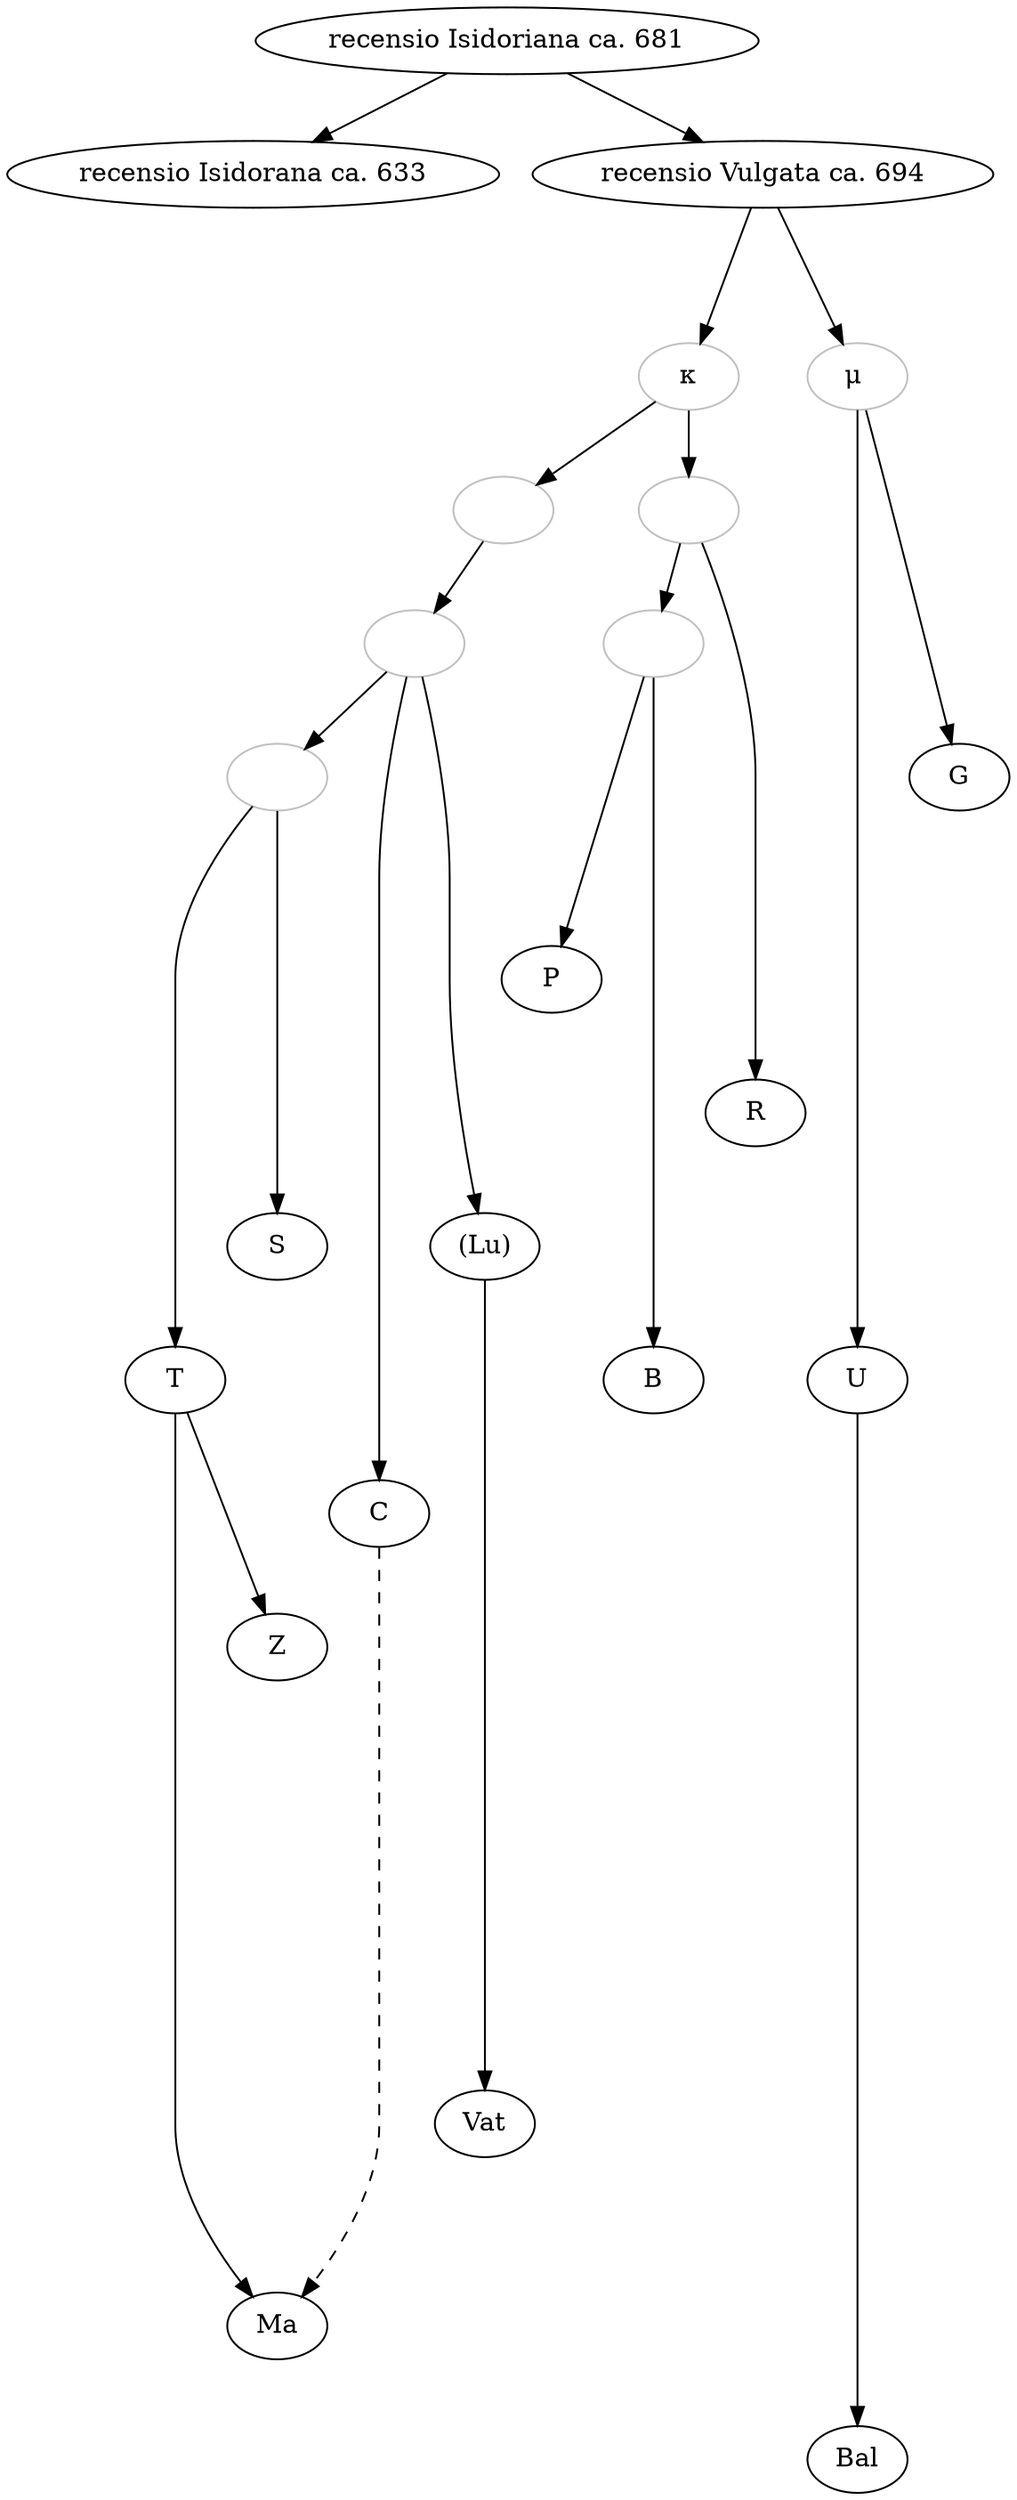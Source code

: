 digraph {

 recensioI-> recensioJ
 recensioI-> recensioV
 recensioV-> kappa[minlen=2]
 kappa->1
 1-> 2
 2-> 3 
 2->C[minlen=5]
 C->Ma [style=dashed]
 2->Lu[minlen=5]
 Lu->Vat[minlen=9]
 3->T[minlen=5]
 T->Z[minlen=2]
 T->Ma[minlen=10]
 3->S[minlen=4]
 kappa->4
 4->5
 5->P[minlen=3]
 5->B[minlen=6]
 4->R[minlen=5]
 recensioV->mu[minlen=2]
 mu->U[minlen=8]
 U->Bal[minlen=11]
 mu->G[minlen=3]









   recensioI[label="recensio Isidoriana ca. 681"];
   recensioV[label="recensio Vulgata ca. 694"];
   recensioJ[label="recensio Isidorana ca. 633"];
   kappa[label="κ", color=grey];
   mu[label="μ ", color=grey];
   G[label="G"];
   U[label="U"];
   Bal[label="Bal"];
   P[label="P"];
   B[label="B"];
   R[label="R"];
   T[label="T"];
   S[label="S"];
   C[label="C"];
   Lu[label="(Lu)"];
   Vat[label="Vat"];
   Z[label="Z"];
   Ma[label="Ma"];
   1[label="",color=grey];
   2[label="",color=grey];
   3[label="",color=grey];
   4[label="",color=grey];
   5[label="",color=grey];
}




